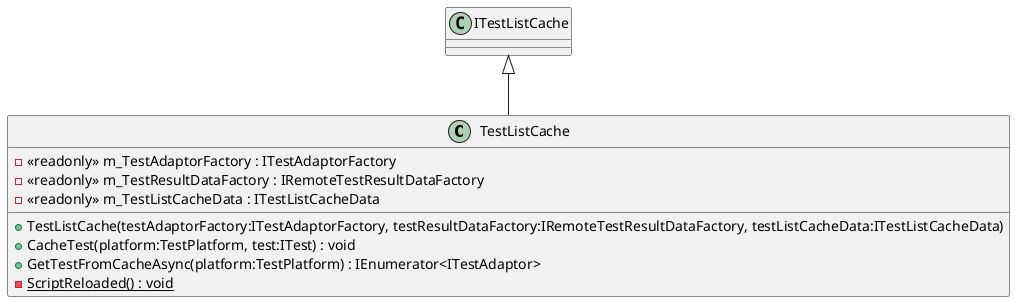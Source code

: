 @startuml
class TestListCache {
    - <<readonly>> m_TestAdaptorFactory : ITestAdaptorFactory
    - <<readonly>> m_TestResultDataFactory : IRemoteTestResultDataFactory
    - <<readonly>> m_TestListCacheData : ITestListCacheData
    + TestListCache(testAdaptorFactory:ITestAdaptorFactory, testResultDataFactory:IRemoteTestResultDataFactory, testListCacheData:ITestListCacheData)
    + CacheTest(platform:TestPlatform, test:ITest) : void
    + GetTestFromCacheAsync(platform:TestPlatform) : IEnumerator<ITestAdaptor>
    - {static} ScriptReloaded() : void
}
ITestListCache <|-- TestListCache
@enduml
